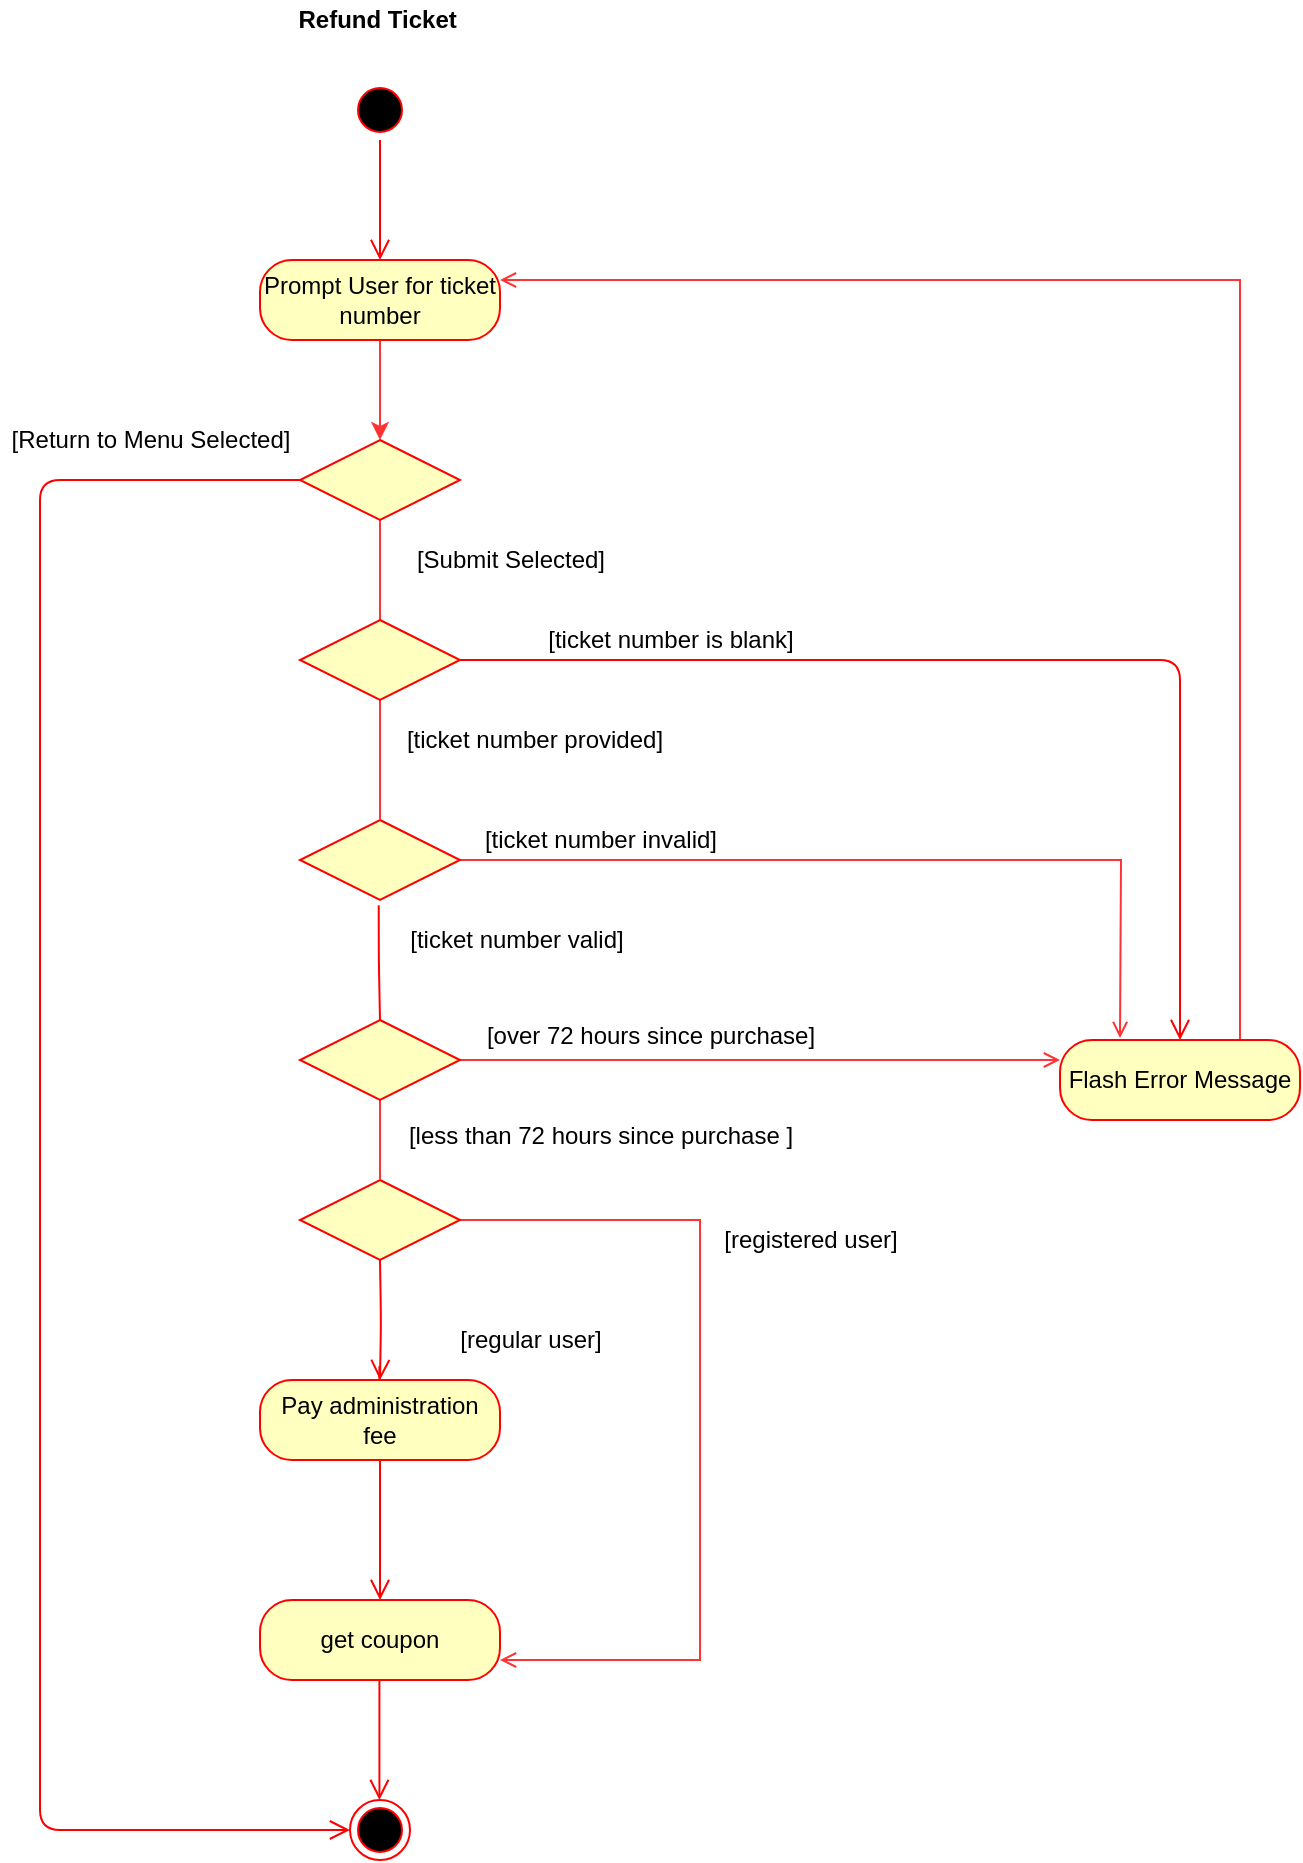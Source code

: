 <mxfile version="13.10.0" type="device"><diagram id="ksMxzgnsg-vKW8vX5p99" name="Page-1"><mxGraphModel dx="1577" dy="1023" grid="1" gridSize="10" guides="1" tooltips="1" connect="1" arrows="1" fold="1" page="1" pageScale="1" pageWidth="3300" pageHeight="2339" math="0" shadow="0"><root><mxCell id="0"/><mxCell id="1" parent="0"/><mxCell id="W1t7GAb0WrbWceaMRJVK-1" value="" style="ellipse;html=1;shape=startState;fillColor=#000000;strokeColor=#ff0000;" vertex="1" parent="1"><mxGeometry x="1005" y="90" width="30" height="30" as="geometry"/></mxCell><mxCell id="W1t7GAb0WrbWceaMRJVK-2" value="" style="edgeStyle=orthogonalEdgeStyle;html=1;verticalAlign=bottom;endArrow=open;endSize=8;strokeColor=#ff0000;" edge="1" source="W1t7GAb0WrbWceaMRJVK-1" parent="1"><mxGeometry relative="1" as="geometry"><mxPoint x="1020" y="180" as="targetPoint"/></mxGeometry></mxCell><mxCell id="W1t7GAb0WrbWceaMRJVK-31" style="edgeStyle=orthogonalEdgeStyle;rounded=0;orthogonalLoop=1;jettySize=auto;html=1;exitX=0.5;exitY=1;exitDx=0;exitDy=0;entryX=0.5;entryY=0;entryDx=0;entryDy=0;strokeColor=#FF3333;" edge="1" parent="1" source="W1t7GAb0WrbWceaMRJVK-3" target="W1t7GAb0WrbWceaMRJVK-26"><mxGeometry relative="1" as="geometry"/></mxCell><mxCell id="W1t7GAb0WrbWceaMRJVK-3" value="Prompt User for ticket number" style="rounded=1;whiteSpace=wrap;html=1;arcSize=40;fontColor=#000000;fillColor=#ffffc0;strokeColor=#ff0000;" vertex="1" parent="1"><mxGeometry x="960" y="180" width="120" height="40" as="geometry"/></mxCell><mxCell id="W1t7GAb0WrbWceaMRJVK-5" value="" style="edgeStyle=orthogonalEdgeStyle;html=1;verticalAlign=bottom;endArrow=open;endSize=8;strokeColor=#ff0000;" edge="1" parent="1" source="W1t7GAb0WrbWceaMRJVK-6"><mxGeometry relative="1" as="geometry"><mxPoint x="1019.66" y="780" as="targetPoint"/><mxPoint x="1020" y="680" as="sourcePoint"/><Array as="points"><mxPoint x="1020" y="730"/></Array></mxGeometry></mxCell><mxCell id="W1t7GAb0WrbWceaMRJVK-8" value="&lt;b&gt;Refund Ticket&lt;/b&gt;&amp;nbsp;" style="text;html=1;align=center;verticalAlign=middle;resizable=0;points=[];autosize=1;" vertex="1" parent="1"><mxGeometry x="970" y="50" width="100" height="20" as="geometry"/></mxCell><mxCell id="W1t7GAb0WrbWceaMRJVK-12" value="get coupon" style="rounded=1;whiteSpace=wrap;html=1;arcSize=40;fontColor=#000000;fillColor=#ffffc0;strokeColor=#ff0000;" vertex="1" parent="1"><mxGeometry x="960" y="850" width="120" height="40" as="geometry"/></mxCell><mxCell id="W1t7GAb0WrbWceaMRJVK-13" value="" style="ellipse;html=1;shape=endState;fillColor=#000000;strokeColor=#ff0000;" vertex="1" parent="1"><mxGeometry x="1005" y="950" width="30" height="30" as="geometry"/></mxCell><mxCell id="W1t7GAb0WrbWceaMRJVK-14" value="" style="edgeStyle=orthogonalEdgeStyle;html=1;verticalAlign=bottom;endArrow=open;endSize=8;strokeColor=#ff0000;" edge="1" parent="1"><mxGeometry relative="1" as="geometry"><mxPoint x="1019.71" y="950" as="targetPoint"/><mxPoint x="1019.71" y="890" as="sourcePoint"/></mxGeometry></mxCell><mxCell id="W1t7GAb0WrbWceaMRJVK-46" style="edgeStyle=orthogonalEdgeStyle;rounded=0;orthogonalLoop=1;jettySize=auto;html=1;exitX=0.75;exitY=0;exitDx=0;exitDy=0;entryX=1;entryY=0.25;entryDx=0;entryDy=0;endArrow=open;endFill=0;strokeColor=#FF3333;startArrow=none;startFill=0;" edge="1" parent="1" source="W1t7GAb0WrbWceaMRJVK-16" target="W1t7GAb0WrbWceaMRJVK-3"><mxGeometry relative="1" as="geometry"/></mxCell><mxCell id="W1t7GAb0WrbWceaMRJVK-16" value="Flash Error Message" style="rounded=1;whiteSpace=wrap;html=1;arcSize=40;fontColor=#000000;fillColor=#ffffc0;strokeColor=#ff0000;" vertex="1" parent="1"><mxGeometry x="1360" y="570" width="120" height="40" as="geometry"/></mxCell><mxCell id="W1t7GAb0WrbWceaMRJVK-37" style="edgeStyle=orthogonalEdgeStyle;rounded=0;orthogonalLoop=1;jettySize=auto;html=1;exitX=1;exitY=0.5;exitDx=0;exitDy=0;endArrow=open;endFill=0;strokeColor=#FF3333;" edge="1" parent="1" source="W1t7GAb0WrbWceaMRJVK-17"><mxGeometry relative="1" as="geometry"><mxPoint x="1390" y="569" as="targetPoint"/></mxGeometry></mxCell><mxCell id="W1t7GAb0WrbWceaMRJVK-17" value="" style="rhombus;whiteSpace=wrap;html=1;fillColor=#ffffc0;strokeColor=#ff0000;" vertex="1" parent="1"><mxGeometry x="980" y="460" width="80" height="40" as="geometry"/></mxCell><mxCell id="W1t7GAb0WrbWceaMRJVK-18" value="" style="edgeStyle=orthogonalEdgeStyle;html=1;verticalAlign=bottom;endArrow=open;endSize=8;strokeColor=#ff0000;exitX=0;exitY=0.5;exitDx=0;exitDy=0;entryX=0;entryY=0.5;entryDx=0;entryDy=0;" edge="1" source="W1t7GAb0WrbWceaMRJVK-26" target="W1t7GAb0WrbWceaMRJVK-13" parent="1"><mxGeometry relative="1" as="geometry"><mxPoint x="860" y="626.748" as="targetPoint"/><mxPoint x="1100" y="475" as="sourcePoint"/><Array as="points"><mxPoint x="850" y="290"/><mxPoint x="850" y="965"/></Array></mxGeometry></mxCell><mxCell id="W1t7GAb0WrbWceaMRJVK-19" value="[Return to Menu Selected]" style="text;html=1;align=center;verticalAlign=middle;resizable=0;points=[];autosize=1;" vertex="1" parent="1"><mxGeometry x="830" y="260" width="150" height="20" as="geometry"/></mxCell><mxCell id="W1t7GAb0WrbWceaMRJVK-20" value="" style="edgeStyle=orthogonalEdgeStyle;html=1;verticalAlign=bottom;endArrow=none;endSize=8;strokeColor=#ff0000;exitX=0.492;exitY=1.067;exitDx=0;exitDy=0;exitPerimeter=0;entryX=0.5;entryY=0;entryDx=0;entryDy=0;endFill=0;" edge="1" source="W1t7GAb0WrbWceaMRJVK-17" parent="1" target="W1t7GAb0WrbWceaMRJVK-35"><mxGeometry relative="1" as="geometry"><mxPoint x="1020" y="551" as="targetPoint"/><mxPoint x="1019.83" y="580" as="sourcePoint"/></mxGeometry></mxCell><mxCell id="W1t7GAb0WrbWceaMRJVK-21" value="[Submit Selected]" style="text;html=1;align=center;verticalAlign=middle;resizable=0;points=[];autosize=1;" vertex="1" parent="1"><mxGeometry x="1030" y="320" width="110" height="20" as="geometry"/></mxCell><mxCell id="W1t7GAb0WrbWceaMRJVK-51" style="edgeStyle=orthogonalEdgeStyle;rounded=0;orthogonalLoop=1;jettySize=auto;html=1;exitX=1;exitY=0.5;exitDx=0;exitDy=0;entryX=1;entryY=0.75;entryDx=0;entryDy=0;endArrow=open;endFill=0;strokeColor=#FF3333;" edge="1" parent="1" source="W1t7GAb0WrbWceaMRJVK-22" target="W1t7GAb0WrbWceaMRJVK-12"><mxGeometry relative="1" as="geometry"><Array as="points"><mxPoint x="1180" y="660"/><mxPoint x="1180" y="880"/></Array></mxGeometry></mxCell><mxCell id="W1t7GAb0WrbWceaMRJVK-22" value="" style="rhombus;whiteSpace=wrap;html=1;fillColor=#ffffc0;strokeColor=#ff0000;" vertex="1" parent="1"><mxGeometry x="980" y="640" width="80" height="40" as="geometry"/></mxCell><mxCell id="W1t7GAb0WrbWceaMRJVK-23" value="" style="edgeStyle=orthogonalEdgeStyle;html=1;verticalAlign=bottom;endArrow=open;endSize=8;strokeColor=#ff0000;exitX=1;exitY=0.5;exitDx=0;exitDy=0;entryX=0.5;entryY=0;entryDx=0;entryDy=0;" edge="1" source="W1t7GAb0WrbWceaMRJVK-29" target="W1t7GAb0WrbWceaMRJVK-16" parent="1"><mxGeometry relative="1" as="geometry"><mxPoint x="1030" y="685" as="targetPoint"/><mxPoint x="1030" y="625" as="sourcePoint"/></mxGeometry></mxCell><mxCell id="W1t7GAb0WrbWceaMRJVK-24" value="[ticket number is blank]" style="text;html=1;align=center;verticalAlign=middle;resizable=0;points=[];autosize=1;" vertex="1" parent="1"><mxGeometry x="1095" y="360" width="140" height="20" as="geometry"/></mxCell><mxCell id="W1t7GAb0WrbWceaMRJVK-25" value="[regular user]" style="text;html=1;align=center;verticalAlign=middle;resizable=0;points=[];autosize=1;" vertex="1" parent="1"><mxGeometry x="1050" y="710" width="90" height="20" as="geometry"/></mxCell><mxCell id="W1t7GAb0WrbWceaMRJVK-32" style="edgeStyle=orthogonalEdgeStyle;rounded=0;orthogonalLoop=1;jettySize=auto;html=1;exitX=0.5;exitY=1;exitDx=0;exitDy=0;entryX=0.5;entryY=0;entryDx=0;entryDy=0;strokeColor=#FF3333;endArrow=none;endFill=0;" edge="1" parent="1" source="W1t7GAb0WrbWceaMRJVK-26" target="W1t7GAb0WrbWceaMRJVK-29"><mxGeometry relative="1" as="geometry"/></mxCell><mxCell id="W1t7GAb0WrbWceaMRJVK-26" value="" style="rhombus;whiteSpace=wrap;html=1;fillColor=#ffffc0;strokeColor=#ff0000;" vertex="1" parent="1"><mxGeometry x="980" y="270" width="80" height="40" as="geometry"/></mxCell><mxCell id="W1t7GAb0WrbWceaMRJVK-33" style="edgeStyle=orthogonalEdgeStyle;rounded=0;orthogonalLoop=1;jettySize=auto;html=1;exitX=0.5;exitY=1;exitDx=0;exitDy=0;entryX=0.5;entryY=0;entryDx=0;entryDy=0;endArrow=none;endFill=0;strokeColor=#FF3333;" edge="1" parent="1" source="W1t7GAb0WrbWceaMRJVK-29" target="W1t7GAb0WrbWceaMRJVK-17"><mxGeometry relative="1" as="geometry"/></mxCell><mxCell id="W1t7GAb0WrbWceaMRJVK-29" value="" style="rhombus;whiteSpace=wrap;html=1;fillColor=#ffffc0;strokeColor=#ff0000;" vertex="1" parent="1"><mxGeometry x="980" y="360" width="80" height="40" as="geometry"/></mxCell><mxCell id="W1t7GAb0WrbWceaMRJVK-34" value="[ticket number provided]" style="text;html=1;align=center;verticalAlign=middle;resizable=0;points=[];autosize=1;" vertex="1" parent="1"><mxGeometry x="1027" y="410" width="140" height="20" as="geometry"/></mxCell><mxCell id="W1t7GAb0WrbWceaMRJVK-39" style="edgeStyle=orthogonalEdgeStyle;rounded=0;orthogonalLoop=1;jettySize=auto;html=1;exitX=0.5;exitY=1;exitDx=0;exitDy=0;entryX=0.5;entryY=0;entryDx=0;entryDy=0;endArrow=none;endFill=0;strokeColor=#FF3333;" edge="1" parent="1" source="W1t7GAb0WrbWceaMRJVK-35" target="W1t7GAb0WrbWceaMRJVK-22"><mxGeometry relative="1" as="geometry"/></mxCell><mxCell id="W1t7GAb0WrbWceaMRJVK-49" style="edgeStyle=orthogonalEdgeStyle;rounded=0;orthogonalLoop=1;jettySize=auto;html=1;exitX=1;exitY=0.5;exitDx=0;exitDy=0;entryX=0;entryY=0.25;entryDx=0;entryDy=0;endArrow=open;endFill=0;strokeColor=#FF3333;" edge="1" parent="1" source="W1t7GAb0WrbWceaMRJVK-35" target="W1t7GAb0WrbWceaMRJVK-16"><mxGeometry relative="1" as="geometry"/></mxCell><mxCell id="W1t7GAb0WrbWceaMRJVK-35" value="" style="rhombus;whiteSpace=wrap;html=1;fillColor=#ffffc0;strokeColor=#ff0000;" vertex="1" parent="1"><mxGeometry x="980" y="560" width="80" height="40" as="geometry"/></mxCell><mxCell id="W1t7GAb0WrbWceaMRJVK-36" value="[ticket number valid]" style="text;html=1;align=center;verticalAlign=middle;resizable=0;points=[];autosize=1;" vertex="1" parent="1"><mxGeometry x="1028" y="510" width="120" height="20" as="geometry"/></mxCell><mxCell id="W1t7GAb0WrbWceaMRJVK-38" value="[ticket number invalid]" style="text;html=1;align=center;verticalAlign=middle;resizable=0;points=[];autosize=1;" vertex="1" parent="1"><mxGeometry x="1065" y="460" width="130" height="20" as="geometry"/></mxCell><mxCell id="W1t7GAb0WrbWceaMRJVK-40" value="[less than 72 hours since purchase ]" style="text;html=1;align=center;verticalAlign=middle;resizable=0;points=[];autosize=1;" vertex="1" parent="1"><mxGeometry x="1025" y="608" width="210" height="20" as="geometry"/></mxCell><mxCell id="W1t7GAb0WrbWceaMRJVK-42" value="[over 72 hours since purchase]" style="text;html=1;align=center;verticalAlign=middle;resizable=0;points=[];autosize=1;" vertex="1" parent="1"><mxGeometry x="1065" y="558" width="180" height="20" as="geometry"/></mxCell><mxCell id="W1t7GAb0WrbWceaMRJVK-6" value="Pay administration fee" style="rounded=1;whiteSpace=wrap;html=1;arcSize=40;fontColor=#000000;fillColor=#ffffc0;strokeColor=#ff0000;" vertex="1" parent="1"><mxGeometry x="960" y="740" width="120" height="40" as="geometry"/></mxCell><mxCell id="W1t7GAb0WrbWceaMRJVK-43" value="" style="edgeStyle=orthogonalEdgeStyle;html=1;verticalAlign=bottom;endArrow=open;endSize=8;strokeColor=#ff0000;" edge="1" parent="1" target="W1t7GAb0WrbWceaMRJVK-6"><mxGeometry relative="1" as="geometry"><mxPoint x="1019.66" y="780" as="targetPoint"/><mxPoint x="1020" y="680" as="sourcePoint"/><Array as="points"/></mxGeometry></mxCell><mxCell id="W1t7GAb0WrbWceaMRJVK-45" value="" style="edgeStyle=orthogonalEdgeStyle;html=1;verticalAlign=bottom;endArrow=open;endSize=8;strokeColor=#ff0000;" edge="1" parent="1" source="W1t7GAb0WrbWceaMRJVK-6"><mxGeometry relative="1" as="geometry"><mxPoint x="1020" y="850" as="targetPoint"/><mxPoint x="1020" y="780" as="sourcePoint"/></mxGeometry></mxCell><mxCell id="W1t7GAb0WrbWceaMRJVK-52" value="[registered user]" style="text;html=1;align=center;verticalAlign=middle;resizable=0;points=[];autosize=1;" vertex="1" parent="1"><mxGeometry x="1185" y="660" width="100" height="20" as="geometry"/></mxCell></root></mxGraphModel></diagram></mxfile>